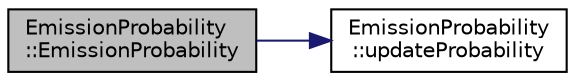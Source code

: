 digraph "EmissionProbability::EmissionProbability"
{
 // INTERACTIVE_SVG=YES
  bgcolor="transparent";
  edge [fontname="Helvetica",fontsize="10",labelfontname="Helvetica",labelfontsize="10"];
  node [fontname="Helvetica",fontsize="10",shape=record];
  rankdir="LR";
  Node1 [label="EmissionProbability\l::EmissionProbability",height=0.2,width=0.4,color="black", fillcolor="grey75", style="filled", fontcolor="black"];
  Node1 -> Node2 [color="midnightblue",fontsize="10",style="solid",fontname="Helvetica"];
  Node2 [label="EmissionProbability\l::updateProbability",height=0.2,width=0.4,color="black",URL="$class_emission_probability.html#a0e731fca02a7ffde479447e9d388b44d"];
}
